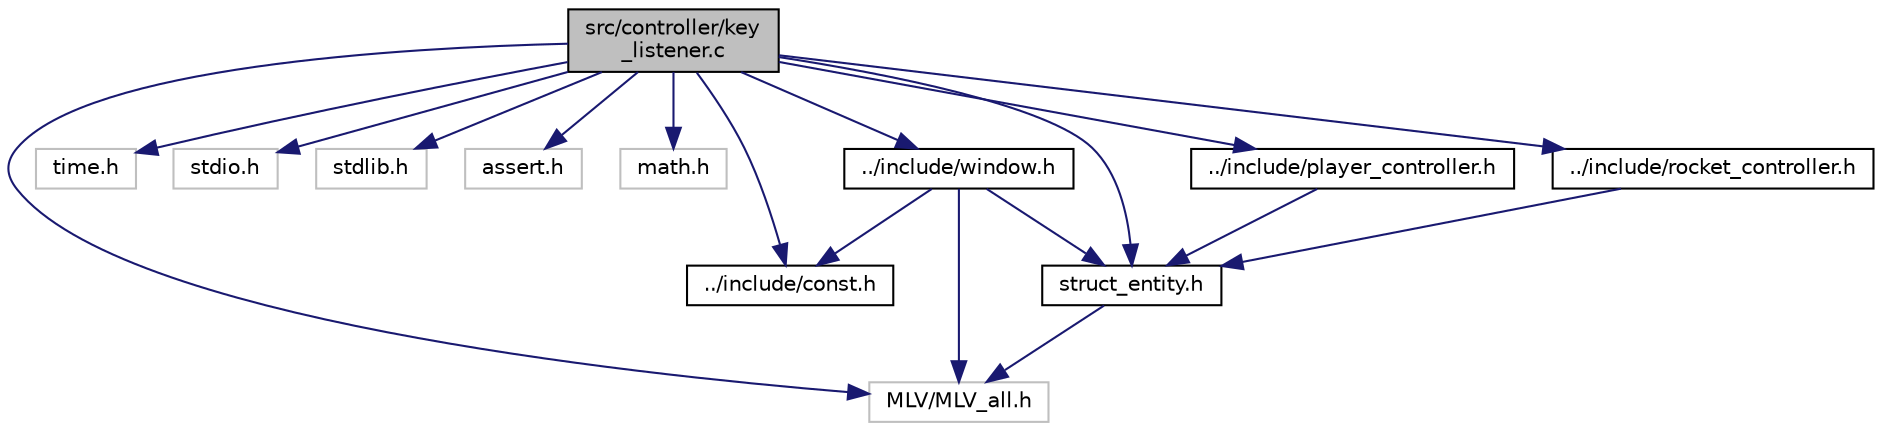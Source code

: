 digraph "src/controller/key_listener.c"
{
 // LATEX_PDF_SIZE
  edge [fontname="Helvetica",fontsize="10",labelfontname="Helvetica",labelfontsize="10"];
  node [fontname="Helvetica",fontsize="10",shape=record];
  Node1 [label="src/controller/key\l_listener.c",height=0.2,width=0.4,color="black", fillcolor="grey75", style="filled", fontcolor="black",tooltip="It's the keyboard listener of the game."];
  Node1 -> Node2 [color="midnightblue",fontsize="10",style="solid",fontname="Helvetica"];
  Node2 [label="MLV/MLV_all.h",height=0.2,width=0.4,color="grey75", fillcolor="white", style="filled",tooltip=" "];
  Node1 -> Node3 [color="midnightblue",fontsize="10",style="solid",fontname="Helvetica"];
  Node3 [label="time.h",height=0.2,width=0.4,color="grey75", fillcolor="white", style="filled",tooltip=" "];
  Node1 -> Node4 [color="midnightblue",fontsize="10",style="solid",fontname="Helvetica"];
  Node4 [label="stdio.h",height=0.2,width=0.4,color="grey75", fillcolor="white", style="filled",tooltip=" "];
  Node1 -> Node5 [color="midnightblue",fontsize="10",style="solid",fontname="Helvetica"];
  Node5 [label="stdlib.h",height=0.2,width=0.4,color="grey75", fillcolor="white", style="filled",tooltip=" "];
  Node1 -> Node6 [color="midnightblue",fontsize="10",style="solid",fontname="Helvetica"];
  Node6 [label="assert.h",height=0.2,width=0.4,color="grey75", fillcolor="white", style="filled",tooltip=" "];
  Node1 -> Node7 [color="midnightblue",fontsize="10",style="solid",fontname="Helvetica"];
  Node7 [label="math.h",height=0.2,width=0.4,color="grey75", fillcolor="white", style="filled",tooltip=" "];
  Node1 -> Node8 [color="midnightblue",fontsize="10",style="solid",fontname="Helvetica"];
  Node8 [label="../include/const.h",height=0.2,width=0.4,color="black", fillcolor="white", style="filled",URL="$const_8h.html",tooltip="it's contain all the constant of the game"];
  Node1 -> Node9 [color="midnightblue",fontsize="10",style="solid",fontname="Helvetica"];
  Node9 [label="../include/window.h",height=0.2,width=0.4,color="black", fillcolor="white", style="filled",URL="$window_8h.html",tooltip=" "];
  Node9 -> Node2 [color="midnightblue",fontsize="10",style="solid",fontname="Helvetica"];
  Node9 -> Node8 [color="midnightblue",fontsize="10",style="solid",fontname="Helvetica"];
  Node9 -> Node10 [color="midnightblue",fontsize="10",style="solid",fontname="Helvetica"];
  Node10 [label="struct_entity.h",height=0.2,width=0.4,color="black", fillcolor="white", style="filled",URL="$struct__entity_8h.html",tooltip="contains all the structure of the game"];
  Node10 -> Node2 [color="midnightblue",fontsize="10",style="solid",fontname="Helvetica"];
  Node1 -> Node10 [color="midnightblue",fontsize="10",style="solid",fontname="Helvetica"];
  Node1 -> Node11 [color="midnightblue",fontsize="10",style="solid",fontname="Helvetica"];
  Node11 [label="../include/player_controller.h",height=0.2,width=0.4,color="black", fillcolor="white", style="filled",URL="$player__controller_8h.html",tooltip=" "];
  Node11 -> Node10 [color="midnightblue",fontsize="10",style="solid",fontname="Helvetica"];
  Node1 -> Node12 [color="midnightblue",fontsize="10",style="solid",fontname="Helvetica"];
  Node12 [label="../include/rocket_controller.h",height=0.2,width=0.4,color="black", fillcolor="white", style="filled",URL="$rocket__controller_8h.html",tooltip=" "];
  Node12 -> Node10 [color="midnightblue",fontsize="10",style="solid",fontname="Helvetica"];
}
